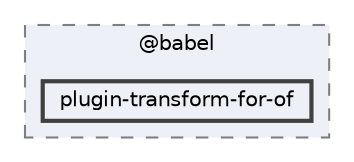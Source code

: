 digraph "pkiclassroomrescheduler/src/main/frontend/node_modules/@babel/plugin-transform-for-of"
{
 // LATEX_PDF_SIZE
  bgcolor="transparent";
  edge [fontname=Helvetica,fontsize=10,labelfontname=Helvetica,labelfontsize=10];
  node [fontname=Helvetica,fontsize=10,shape=box,height=0.2,width=0.4];
  compound=true
  subgraph clusterdir_bc8070c8b402176472541bb6f0cba6df {
    graph [ bgcolor="#edf0f7", pencolor="grey50", label="@babel", fontname=Helvetica,fontsize=10 style="filled,dashed", URL="dir_bc8070c8b402176472541bb6f0cba6df.html",tooltip=""]
  dir_122f663e8d3effa2e0ca15903753c6de [label="plugin-transform-for-of", fillcolor="#edf0f7", color="grey25", style="filled,bold", URL="dir_122f663e8d3effa2e0ca15903753c6de.html",tooltip=""];
  }
}
